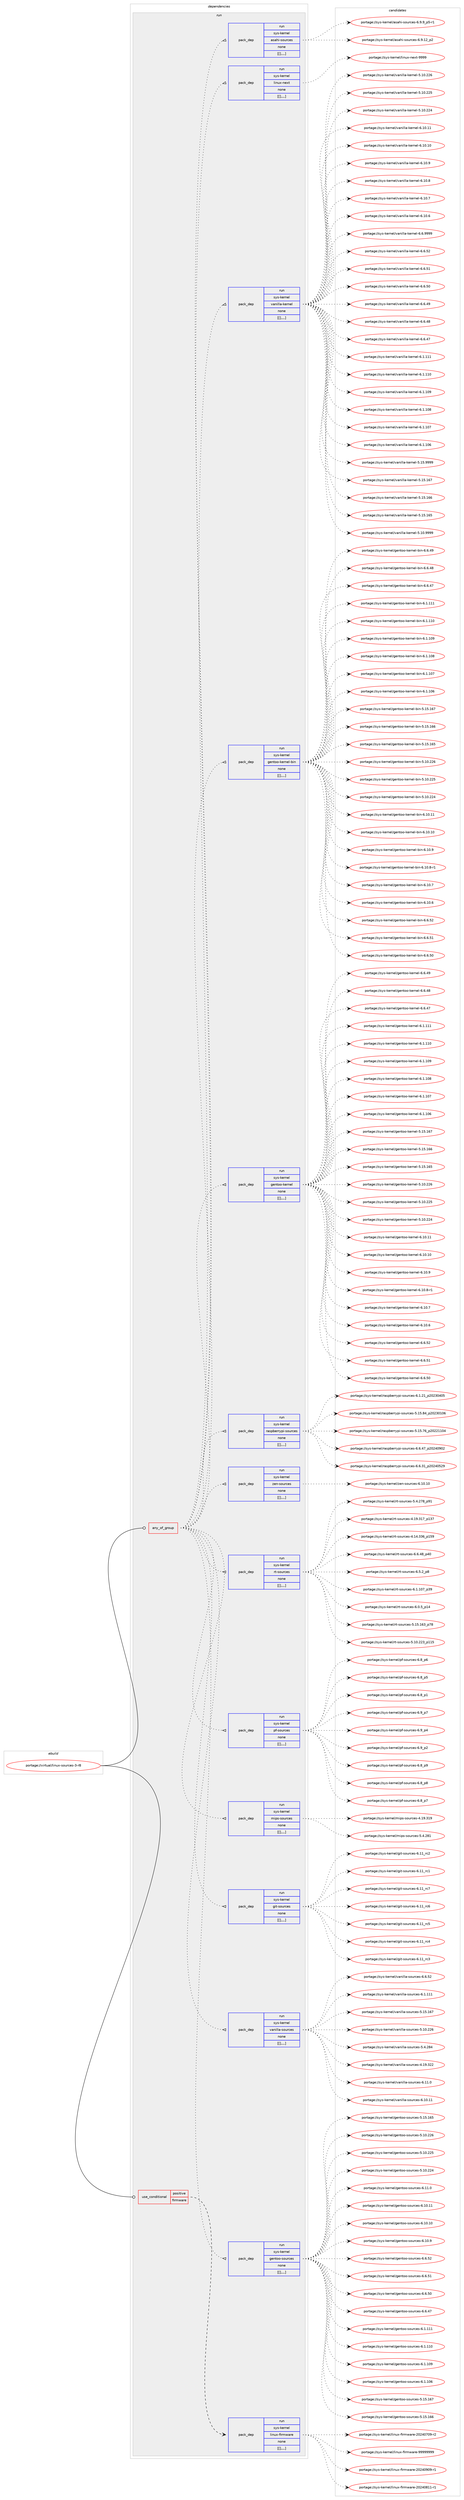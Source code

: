 digraph prolog {

# *************
# Graph options
# *************

newrank=true;
concentrate=true;
compound=true;
graph [rankdir=LR,fontname=Helvetica,fontsize=10,ranksep=1.5];#, ranksep=2.5, nodesep=0.2];
edge  [arrowhead=vee];
node  [fontname=Helvetica,fontsize=10];

# **********
# The ebuild
# **********

subgraph cluster_leftcol {
color=gray;
label=<<i>ebuild</i>>;
id [label="portage://virtual/linux-sources-3-r8", color=red, width=4, href="../virtual/linux-sources-3-r8.svg"];
}

# ****************
# The dependencies
# ****************

subgraph cluster_midcol {
color=gray;
label=<<i>dependencies</i>>;
subgraph cluster_compile {
fillcolor="#eeeeee";
style=filled;
label=<<i>compile</i>>;
}
subgraph cluster_compileandrun {
fillcolor="#eeeeee";
style=filled;
label=<<i>compile and run</i>>;
}
subgraph cluster_run {
fillcolor="#eeeeee";
style=filled;
label=<<i>run</i>>;
subgraph any100 {
dependency28398 [label=<<TABLE BORDER="0" CELLBORDER="1" CELLSPACING="0" CELLPADDING="4"><TR><TD CELLPADDING="10">any_of_group</TD></TR></TABLE>>, shape=none, color=red];subgraph pack17744 {
dependency28399 [label=<<TABLE BORDER="0" CELLBORDER="1" CELLSPACING="0" CELLPADDING="4" WIDTH="220"><TR><TD ROWSPAN="6" CELLPADDING="30">pack_dep</TD></TR><TR><TD WIDTH="110">run</TD></TR><TR><TD>sys-kernel</TD></TR><TR><TD>gentoo-sources</TD></TR><TR><TD>none</TD></TR><TR><TD>[[],,,,]</TD></TR></TABLE>>, shape=none, color=blue];
}
dependency28398:e -> dependency28399:w [weight=20,style="dotted",arrowhead="oinv"];
subgraph pack17745 {
dependency28400 [label=<<TABLE BORDER="0" CELLBORDER="1" CELLSPACING="0" CELLPADDING="4" WIDTH="220"><TR><TD ROWSPAN="6" CELLPADDING="30">pack_dep</TD></TR><TR><TD WIDTH="110">run</TD></TR><TR><TD>sys-kernel</TD></TR><TR><TD>vanilla-sources</TD></TR><TR><TD>none</TD></TR><TR><TD>[[],,,,]</TD></TR></TABLE>>, shape=none, color=blue];
}
dependency28398:e -> dependency28400:w [weight=20,style="dotted",arrowhead="oinv"];
subgraph pack17746 {
dependency28401 [label=<<TABLE BORDER="0" CELLBORDER="1" CELLSPACING="0" CELLPADDING="4" WIDTH="220"><TR><TD ROWSPAN="6" CELLPADDING="30">pack_dep</TD></TR><TR><TD WIDTH="110">run</TD></TR><TR><TD>sys-kernel</TD></TR><TR><TD>git-sources</TD></TR><TR><TD>none</TD></TR><TR><TD>[[],,,,]</TD></TR></TABLE>>, shape=none, color=blue];
}
dependency28398:e -> dependency28401:w [weight=20,style="dotted",arrowhead="oinv"];
subgraph pack17747 {
dependency28402 [label=<<TABLE BORDER="0" CELLBORDER="1" CELLSPACING="0" CELLPADDING="4" WIDTH="220"><TR><TD ROWSPAN="6" CELLPADDING="30">pack_dep</TD></TR><TR><TD WIDTH="110">run</TD></TR><TR><TD>sys-kernel</TD></TR><TR><TD>mips-sources</TD></TR><TR><TD>none</TD></TR><TR><TD>[[],,,,]</TD></TR></TABLE>>, shape=none, color=blue];
}
dependency28398:e -> dependency28402:w [weight=20,style="dotted",arrowhead="oinv"];
subgraph pack17748 {
dependency28403 [label=<<TABLE BORDER="0" CELLBORDER="1" CELLSPACING="0" CELLPADDING="4" WIDTH="220"><TR><TD ROWSPAN="6" CELLPADDING="30">pack_dep</TD></TR><TR><TD WIDTH="110">run</TD></TR><TR><TD>sys-kernel</TD></TR><TR><TD>pf-sources</TD></TR><TR><TD>none</TD></TR><TR><TD>[[],,,,]</TD></TR></TABLE>>, shape=none, color=blue];
}
dependency28398:e -> dependency28403:w [weight=20,style="dotted",arrowhead="oinv"];
subgraph pack17749 {
dependency28404 [label=<<TABLE BORDER="0" CELLBORDER="1" CELLSPACING="0" CELLPADDING="4" WIDTH="220"><TR><TD ROWSPAN="6" CELLPADDING="30">pack_dep</TD></TR><TR><TD WIDTH="110">run</TD></TR><TR><TD>sys-kernel</TD></TR><TR><TD>rt-sources</TD></TR><TR><TD>none</TD></TR><TR><TD>[[],,,,]</TD></TR></TABLE>>, shape=none, color=blue];
}
dependency28398:e -> dependency28404:w [weight=20,style="dotted",arrowhead="oinv"];
subgraph pack17750 {
dependency28405 [label=<<TABLE BORDER="0" CELLBORDER="1" CELLSPACING="0" CELLPADDING="4" WIDTH="220"><TR><TD ROWSPAN="6" CELLPADDING="30">pack_dep</TD></TR><TR><TD WIDTH="110">run</TD></TR><TR><TD>sys-kernel</TD></TR><TR><TD>zen-sources</TD></TR><TR><TD>none</TD></TR><TR><TD>[[],,,,]</TD></TR></TABLE>>, shape=none, color=blue];
}
dependency28398:e -> dependency28405:w [weight=20,style="dotted",arrowhead="oinv"];
subgraph pack17751 {
dependency28406 [label=<<TABLE BORDER="0" CELLBORDER="1" CELLSPACING="0" CELLPADDING="4" WIDTH="220"><TR><TD ROWSPAN="6" CELLPADDING="30">pack_dep</TD></TR><TR><TD WIDTH="110">run</TD></TR><TR><TD>sys-kernel</TD></TR><TR><TD>raspberrypi-sources</TD></TR><TR><TD>none</TD></TR><TR><TD>[[],,,,]</TD></TR></TABLE>>, shape=none, color=blue];
}
dependency28398:e -> dependency28406:w [weight=20,style="dotted",arrowhead="oinv"];
subgraph pack17752 {
dependency28407 [label=<<TABLE BORDER="0" CELLBORDER="1" CELLSPACING="0" CELLPADDING="4" WIDTH="220"><TR><TD ROWSPAN="6" CELLPADDING="30">pack_dep</TD></TR><TR><TD WIDTH="110">run</TD></TR><TR><TD>sys-kernel</TD></TR><TR><TD>gentoo-kernel</TD></TR><TR><TD>none</TD></TR><TR><TD>[[],,,,]</TD></TR></TABLE>>, shape=none, color=blue];
}
dependency28398:e -> dependency28407:w [weight=20,style="dotted",arrowhead="oinv"];
subgraph pack17753 {
dependency28408 [label=<<TABLE BORDER="0" CELLBORDER="1" CELLSPACING="0" CELLPADDING="4" WIDTH="220"><TR><TD ROWSPAN="6" CELLPADDING="30">pack_dep</TD></TR><TR><TD WIDTH="110">run</TD></TR><TR><TD>sys-kernel</TD></TR><TR><TD>gentoo-kernel-bin</TD></TR><TR><TD>none</TD></TR><TR><TD>[[],,,,]</TD></TR></TABLE>>, shape=none, color=blue];
}
dependency28398:e -> dependency28408:w [weight=20,style="dotted",arrowhead="oinv"];
subgraph pack17754 {
dependency28409 [label=<<TABLE BORDER="0" CELLBORDER="1" CELLSPACING="0" CELLPADDING="4" WIDTH="220"><TR><TD ROWSPAN="6" CELLPADDING="30">pack_dep</TD></TR><TR><TD WIDTH="110">run</TD></TR><TR><TD>sys-kernel</TD></TR><TR><TD>vanilla-kernel</TD></TR><TR><TD>none</TD></TR><TR><TD>[[],,,,]</TD></TR></TABLE>>, shape=none, color=blue];
}
dependency28398:e -> dependency28409:w [weight=20,style="dotted",arrowhead="oinv"];
subgraph pack17755 {
dependency28410 [label=<<TABLE BORDER="0" CELLBORDER="1" CELLSPACING="0" CELLPADDING="4" WIDTH="220"><TR><TD ROWSPAN="6" CELLPADDING="30">pack_dep</TD></TR><TR><TD WIDTH="110">run</TD></TR><TR><TD>sys-kernel</TD></TR><TR><TD>linux-next</TD></TR><TR><TD>none</TD></TR><TR><TD>[[],,,,]</TD></TR></TABLE>>, shape=none, color=blue];
}
dependency28398:e -> dependency28410:w [weight=20,style="dotted",arrowhead="oinv"];
subgraph pack17756 {
dependency28411 [label=<<TABLE BORDER="0" CELLBORDER="1" CELLSPACING="0" CELLPADDING="4" WIDTH="220"><TR><TD ROWSPAN="6" CELLPADDING="30">pack_dep</TD></TR><TR><TD WIDTH="110">run</TD></TR><TR><TD>sys-kernel</TD></TR><TR><TD>asahi-sources</TD></TR><TR><TD>none</TD></TR><TR><TD>[[],,,,]</TD></TR></TABLE>>, shape=none, color=blue];
}
dependency28398:e -> dependency28411:w [weight=20,style="dotted",arrowhead="oinv"];
}
id:e -> dependency28398:w [weight=20,style="solid",arrowhead="odot"];
subgraph cond10544 {
dependency28412 [label=<<TABLE BORDER="0" CELLBORDER="1" CELLSPACING="0" CELLPADDING="4"><TR><TD ROWSPAN="3" CELLPADDING="10">use_conditional</TD></TR><TR><TD>positive</TD></TR><TR><TD>firmware</TD></TR></TABLE>>, shape=none, color=red];
subgraph pack17757 {
dependency28413 [label=<<TABLE BORDER="0" CELLBORDER="1" CELLSPACING="0" CELLPADDING="4" WIDTH="220"><TR><TD ROWSPAN="6" CELLPADDING="30">pack_dep</TD></TR><TR><TD WIDTH="110">run</TD></TR><TR><TD>sys-kernel</TD></TR><TR><TD>linux-firmware</TD></TR><TR><TD>none</TD></TR><TR><TD>[[],,,,]</TD></TR></TABLE>>, shape=none, color=blue];
}
dependency28412:e -> dependency28413:w [weight=20,style="dashed",arrowhead="vee"];
}
id:e -> dependency28412:w [weight=20,style="solid",arrowhead="odot"];
}
}

# **************
# The candidates
# **************

subgraph cluster_choices {
rank=same;
color=gray;
label=<<i>candidates</i>>;

subgraph choice17744 {
color=black;
nodesep=1;
choice1151211154510710111411010110847103101110116111111451151111171149910111545544649494648 [label="portage://sys-kernel/gentoo-sources-6.11.0", color=red, width=4,href="../sys-kernel/gentoo-sources-6.11.0.svg"];
choice115121115451071011141101011084710310111011611111145115111117114991011154554464948464949 [label="portage://sys-kernel/gentoo-sources-6.10.11", color=red, width=4,href="../sys-kernel/gentoo-sources-6.10.11.svg"];
choice115121115451071011141101011084710310111011611111145115111117114991011154554464948464948 [label="portage://sys-kernel/gentoo-sources-6.10.10", color=red, width=4,href="../sys-kernel/gentoo-sources-6.10.10.svg"];
choice1151211154510710111411010110847103101110116111111451151111171149910111545544649484657 [label="portage://sys-kernel/gentoo-sources-6.10.9", color=red, width=4,href="../sys-kernel/gentoo-sources-6.10.9.svg"];
choice1151211154510710111411010110847103101110116111111451151111171149910111545544654465350 [label="portage://sys-kernel/gentoo-sources-6.6.52", color=red, width=4,href="../sys-kernel/gentoo-sources-6.6.52.svg"];
choice1151211154510710111411010110847103101110116111111451151111171149910111545544654465349 [label="portage://sys-kernel/gentoo-sources-6.6.51", color=red, width=4,href="../sys-kernel/gentoo-sources-6.6.51.svg"];
choice1151211154510710111411010110847103101110116111111451151111171149910111545544654465348 [label="portage://sys-kernel/gentoo-sources-6.6.50", color=red, width=4,href="../sys-kernel/gentoo-sources-6.6.50.svg"];
choice1151211154510710111411010110847103101110116111111451151111171149910111545544654465255 [label="portage://sys-kernel/gentoo-sources-6.6.47", color=red, width=4,href="../sys-kernel/gentoo-sources-6.6.47.svg"];
choice115121115451071011141101011084710310111011611111145115111117114991011154554464946494949 [label="portage://sys-kernel/gentoo-sources-6.1.111", color=red, width=4,href="../sys-kernel/gentoo-sources-6.1.111.svg"];
choice115121115451071011141101011084710310111011611111145115111117114991011154554464946494948 [label="portage://sys-kernel/gentoo-sources-6.1.110", color=red, width=4,href="../sys-kernel/gentoo-sources-6.1.110.svg"];
choice115121115451071011141101011084710310111011611111145115111117114991011154554464946494857 [label="portage://sys-kernel/gentoo-sources-6.1.109", color=red, width=4,href="../sys-kernel/gentoo-sources-6.1.109.svg"];
choice115121115451071011141101011084710310111011611111145115111117114991011154554464946494854 [label="portage://sys-kernel/gentoo-sources-6.1.106", color=red, width=4,href="../sys-kernel/gentoo-sources-6.1.106.svg"];
choice11512111545107101114110101108471031011101161111114511511111711499101115455346495346495455 [label="portage://sys-kernel/gentoo-sources-5.15.167", color=red, width=4,href="../sys-kernel/gentoo-sources-5.15.167.svg"];
choice11512111545107101114110101108471031011101161111114511511111711499101115455346495346495454 [label="portage://sys-kernel/gentoo-sources-5.15.166", color=red, width=4,href="../sys-kernel/gentoo-sources-5.15.166.svg"];
choice11512111545107101114110101108471031011101161111114511511111711499101115455346495346495453 [label="portage://sys-kernel/gentoo-sources-5.15.165", color=red, width=4,href="../sys-kernel/gentoo-sources-5.15.165.svg"];
choice11512111545107101114110101108471031011101161111114511511111711499101115455346494846505054 [label="portage://sys-kernel/gentoo-sources-5.10.226", color=red, width=4,href="../sys-kernel/gentoo-sources-5.10.226.svg"];
choice11512111545107101114110101108471031011101161111114511511111711499101115455346494846505053 [label="portage://sys-kernel/gentoo-sources-5.10.225", color=red, width=4,href="../sys-kernel/gentoo-sources-5.10.225.svg"];
choice11512111545107101114110101108471031011101161111114511511111711499101115455346494846505052 [label="portage://sys-kernel/gentoo-sources-5.10.224", color=red, width=4,href="../sys-kernel/gentoo-sources-5.10.224.svg"];
dependency28399:e -> choice1151211154510710111411010110847103101110116111111451151111171149910111545544649494648:w [style=dotted,weight="100"];
dependency28399:e -> choice115121115451071011141101011084710310111011611111145115111117114991011154554464948464949:w [style=dotted,weight="100"];
dependency28399:e -> choice115121115451071011141101011084710310111011611111145115111117114991011154554464948464948:w [style=dotted,weight="100"];
dependency28399:e -> choice1151211154510710111411010110847103101110116111111451151111171149910111545544649484657:w [style=dotted,weight="100"];
dependency28399:e -> choice1151211154510710111411010110847103101110116111111451151111171149910111545544654465350:w [style=dotted,weight="100"];
dependency28399:e -> choice1151211154510710111411010110847103101110116111111451151111171149910111545544654465349:w [style=dotted,weight="100"];
dependency28399:e -> choice1151211154510710111411010110847103101110116111111451151111171149910111545544654465348:w [style=dotted,weight="100"];
dependency28399:e -> choice1151211154510710111411010110847103101110116111111451151111171149910111545544654465255:w [style=dotted,weight="100"];
dependency28399:e -> choice115121115451071011141101011084710310111011611111145115111117114991011154554464946494949:w [style=dotted,weight="100"];
dependency28399:e -> choice115121115451071011141101011084710310111011611111145115111117114991011154554464946494948:w [style=dotted,weight="100"];
dependency28399:e -> choice115121115451071011141101011084710310111011611111145115111117114991011154554464946494857:w [style=dotted,weight="100"];
dependency28399:e -> choice115121115451071011141101011084710310111011611111145115111117114991011154554464946494854:w [style=dotted,weight="100"];
dependency28399:e -> choice11512111545107101114110101108471031011101161111114511511111711499101115455346495346495455:w [style=dotted,weight="100"];
dependency28399:e -> choice11512111545107101114110101108471031011101161111114511511111711499101115455346495346495454:w [style=dotted,weight="100"];
dependency28399:e -> choice11512111545107101114110101108471031011101161111114511511111711499101115455346495346495453:w [style=dotted,weight="100"];
dependency28399:e -> choice11512111545107101114110101108471031011101161111114511511111711499101115455346494846505054:w [style=dotted,weight="100"];
dependency28399:e -> choice11512111545107101114110101108471031011101161111114511511111711499101115455346494846505053:w [style=dotted,weight="100"];
dependency28399:e -> choice11512111545107101114110101108471031011101161111114511511111711499101115455346494846505052:w [style=dotted,weight="100"];
}
subgraph choice17745 {
color=black;
nodesep=1;
choice11512111545107101114110101108471189711010510810897451151111171149910111545544649494648 [label="portage://sys-kernel/vanilla-sources-6.11.0", color=red, width=4,href="../sys-kernel/vanilla-sources-6.11.0.svg"];
choice1151211154510710111411010110847118971101051081089745115111117114991011154554464948464949 [label="portage://sys-kernel/vanilla-sources-6.10.11", color=red, width=4,href="../sys-kernel/vanilla-sources-6.10.11.svg"];
choice11512111545107101114110101108471189711010510810897451151111171149910111545544654465350 [label="portage://sys-kernel/vanilla-sources-6.6.52", color=red, width=4,href="../sys-kernel/vanilla-sources-6.6.52.svg"];
choice1151211154510710111411010110847118971101051081089745115111117114991011154554464946494949 [label="portage://sys-kernel/vanilla-sources-6.1.111", color=red, width=4,href="../sys-kernel/vanilla-sources-6.1.111.svg"];
choice115121115451071011141101011084711897110105108108974511511111711499101115455346495346495455 [label="portage://sys-kernel/vanilla-sources-5.15.167", color=red, width=4,href="../sys-kernel/vanilla-sources-5.15.167.svg"];
choice115121115451071011141101011084711897110105108108974511511111711499101115455346494846505054 [label="portage://sys-kernel/vanilla-sources-5.10.226", color=red, width=4,href="../sys-kernel/vanilla-sources-5.10.226.svg"];
choice1151211154510710111411010110847118971101051081089745115111117114991011154553465246505652 [label="portage://sys-kernel/vanilla-sources-5.4.284", color=red, width=4,href="../sys-kernel/vanilla-sources-5.4.284.svg"];
choice115121115451071011141101011084711897110105108108974511511111711499101115455246495746515050 [label="portage://sys-kernel/vanilla-sources-4.19.322", color=red, width=4,href="../sys-kernel/vanilla-sources-4.19.322.svg"];
dependency28400:e -> choice11512111545107101114110101108471189711010510810897451151111171149910111545544649494648:w [style=dotted,weight="100"];
dependency28400:e -> choice1151211154510710111411010110847118971101051081089745115111117114991011154554464948464949:w [style=dotted,weight="100"];
dependency28400:e -> choice11512111545107101114110101108471189711010510810897451151111171149910111545544654465350:w [style=dotted,weight="100"];
dependency28400:e -> choice1151211154510710111411010110847118971101051081089745115111117114991011154554464946494949:w [style=dotted,weight="100"];
dependency28400:e -> choice115121115451071011141101011084711897110105108108974511511111711499101115455346495346495455:w [style=dotted,weight="100"];
dependency28400:e -> choice115121115451071011141101011084711897110105108108974511511111711499101115455346494846505054:w [style=dotted,weight="100"];
dependency28400:e -> choice1151211154510710111411010110847118971101051081089745115111117114991011154553465246505652:w [style=dotted,weight="100"];
dependency28400:e -> choice115121115451071011141101011084711897110105108108974511511111711499101115455246495746515050:w [style=dotted,weight="100"];
}
subgraph choice17746 {
color=black;
nodesep=1;
choice115121115451071011141101011084710310511645115111117114991011154554464949951149955 [label="portage://sys-kernel/git-sources-6.11_rc7", color=red, width=4,href="../sys-kernel/git-sources-6.11_rc7.svg"];
choice115121115451071011141101011084710310511645115111117114991011154554464949951149954 [label="portage://sys-kernel/git-sources-6.11_rc6", color=red, width=4,href="../sys-kernel/git-sources-6.11_rc6.svg"];
choice115121115451071011141101011084710310511645115111117114991011154554464949951149953 [label="portage://sys-kernel/git-sources-6.11_rc5", color=red, width=4,href="../sys-kernel/git-sources-6.11_rc5.svg"];
choice115121115451071011141101011084710310511645115111117114991011154554464949951149952 [label="portage://sys-kernel/git-sources-6.11_rc4", color=red, width=4,href="../sys-kernel/git-sources-6.11_rc4.svg"];
choice115121115451071011141101011084710310511645115111117114991011154554464949951149951 [label="portage://sys-kernel/git-sources-6.11_rc3", color=red, width=4,href="../sys-kernel/git-sources-6.11_rc3.svg"];
choice115121115451071011141101011084710310511645115111117114991011154554464949951149950 [label="portage://sys-kernel/git-sources-6.11_rc2", color=red, width=4,href="../sys-kernel/git-sources-6.11_rc2.svg"];
choice115121115451071011141101011084710310511645115111117114991011154554464949951149949 [label="portage://sys-kernel/git-sources-6.11_rc1", color=red, width=4,href="../sys-kernel/git-sources-6.11_rc1.svg"];
dependency28401:e -> choice115121115451071011141101011084710310511645115111117114991011154554464949951149955:w [style=dotted,weight="100"];
dependency28401:e -> choice115121115451071011141101011084710310511645115111117114991011154554464949951149954:w [style=dotted,weight="100"];
dependency28401:e -> choice115121115451071011141101011084710310511645115111117114991011154554464949951149953:w [style=dotted,weight="100"];
dependency28401:e -> choice115121115451071011141101011084710310511645115111117114991011154554464949951149952:w [style=dotted,weight="100"];
dependency28401:e -> choice115121115451071011141101011084710310511645115111117114991011154554464949951149951:w [style=dotted,weight="100"];
dependency28401:e -> choice115121115451071011141101011084710310511645115111117114991011154554464949951149950:w [style=dotted,weight="100"];
dependency28401:e -> choice115121115451071011141101011084710310511645115111117114991011154554464949951149949:w [style=dotted,weight="100"];
}
subgraph choice17747 {
color=black;
nodesep=1;
choice115121115451071011141101011084710910511211545115111117114991011154553465246505649 [label="portage://sys-kernel/mips-sources-5.4.281", color=red, width=4,href="../sys-kernel/mips-sources-5.4.281.svg"];
choice11512111545107101114110101108471091051121154511511111711499101115455246495746514957 [label="portage://sys-kernel/mips-sources-4.19.319", color=red, width=4,href="../sys-kernel/mips-sources-4.19.319.svg"];
dependency28402:e -> choice115121115451071011141101011084710910511211545115111117114991011154553465246505649:w [style=dotted,weight="100"];
dependency28402:e -> choice11512111545107101114110101108471091051121154511511111711499101115455246495746514957:w [style=dotted,weight="100"];
}
subgraph choice17748 {
color=black;
nodesep=1;
choice11512111545107101114110101108471121024511511111711499101115455446579511255 [label="portage://sys-kernel/pf-sources-6.9_p7", color=red, width=4,href="../sys-kernel/pf-sources-6.9_p7.svg"];
choice11512111545107101114110101108471121024511511111711499101115455446579511252 [label="portage://sys-kernel/pf-sources-6.9_p4", color=red, width=4,href="../sys-kernel/pf-sources-6.9_p4.svg"];
choice11512111545107101114110101108471121024511511111711499101115455446579511250 [label="portage://sys-kernel/pf-sources-6.9_p2", color=red, width=4,href="../sys-kernel/pf-sources-6.9_p2.svg"];
choice11512111545107101114110101108471121024511511111711499101115455446569511257 [label="portage://sys-kernel/pf-sources-6.8_p9", color=red, width=4,href="../sys-kernel/pf-sources-6.8_p9.svg"];
choice11512111545107101114110101108471121024511511111711499101115455446569511256 [label="portage://sys-kernel/pf-sources-6.8_p8", color=red, width=4,href="../sys-kernel/pf-sources-6.8_p8.svg"];
choice11512111545107101114110101108471121024511511111711499101115455446569511255 [label="portage://sys-kernel/pf-sources-6.8_p7", color=red, width=4,href="../sys-kernel/pf-sources-6.8_p7.svg"];
choice11512111545107101114110101108471121024511511111711499101115455446569511254 [label="portage://sys-kernel/pf-sources-6.8_p6", color=red, width=4,href="../sys-kernel/pf-sources-6.8_p6.svg"];
choice11512111545107101114110101108471121024511511111711499101115455446569511253 [label="portage://sys-kernel/pf-sources-6.8_p5", color=red, width=4,href="../sys-kernel/pf-sources-6.8_p5.svg"];
choice11512111545107101114110101108471121024511511111711499101115455446569511249 [label="portage://sys-kernel/pf-sources-6.8_p1", color=red, width=4,href="../sys-kernel/pf-sources-6.8_p1.svg"];
dependency28403:e -> choice11512111545107101114110101108471121024511511111711499101115455446579511255:w [style=dotted,weight="100"];
dependency28403:e -> choice11512111545107101114110101108471121024511511111711499101115455446579511252:w [style=dotted,weight="100"];
dependency28403:e -> choice11512111545107101114110101108471121024511511111711499101115455446579511250:w [style=dotted,weight="100"];
dependency28403:e -> choice11512111545107101114110101108471121024511511111711499101115455446569511257:w [style=dotted,weight="100"];
dependency28403:e -> choice11512111545107101114110101108471121024511511111711499101115455446569511256:w [style=dotted,weight="100"];
dependency28403:e -> choice11512111545107101114110101108471121024511511111711499101115455446569511255:w [style=dotted,weight="100"];
dependency28403:e -> choice11512111545107101114110101108471121024511511111711499101115455446569511254:w [style=dotted,weight="100"];
dependency28403:e -> choice11512111545107101114110101108471121024511511111711499101115455446569511253:w [style=dotted,weight="100"];
dependency28403:e -> choice11512111545107101114110101108471121024511511111711499101115455446569511249:w [style=dotted,weight="100"];
}
subgraph choice17749 {
color=black;
nodesep=1;
choice1151211154510710111411010110847114116451151111171149910111545544654465256951125248 [label="portage://sys-kernel/rt-sources-6.6.48_p40", color=red, width=4,href="../sys-kernel/rt-sources-6.6.48_p40.svg"];
choice115121115451071011141101011084711411645115111117114991011154554465346509511256 [label="portage://sys-kernel/rt-sources-6.5.2_p8", color=red, width=4,href="../sys-kernel/rt-sources-6.5.2_p8.svg"];
choice115121115451071011141101011084711411645115111117114991011154554464946494855951125157 [label="portage://sys-kernel/rt-sources-6.1.107_p39", color=red, width=4,href="../sys-kernel/rt-sources-6.1.107_p39.svg"];
choice11512111545107101114110101108471141164511511111711499101115455446484653951124952 [label="portage://sys-kernel/rt-sources-6.0.5_p14", color=red, width=4,href="../sys-kernel/rt-sources-6.0.5_p14.svg"];
choice11512111545107101114110101108471141164511511111711499101115455346495346495451951125556 [label="portage://sys-kernel/rt-sources-5.15.163_p78", color=red, width=4,href="../sys-kernel/rt-sources-5.15.163_p78.svg"];
choice1151211154510710111411010110847114116451151111171149910111545534649484650505195112494953 [label="portage://sys-kernel/rt-sources-5.10.223_p115", color=red, width=4,href="../sys-kernel/rt-sources-5.10.223_p115.svg"];
choice115121115451071011141101011084711411645115111117114991011154553465246505556951125749 [label="portage://sys-kernel/rt-sources-5.4.278_p91", color=red, width=4,href="../sys-kernel/rt-sources-5.4.278_p91.svg"];
choice1151211154510710111411010110847114116451151111171149910111545524649574651495595112495155 [label="portage://sys-kernel/rt-sources-4.19.317_p137", color=red, width=4,href="../sys-kernel/rt-sources-4.19.317_p137.svg"];
choice1151211154510710111411010110847114116451151111171149910111545524649524651515495112495357 [label="portage://sys-kernel/rt-sources-4.14.336_p159", color=red, width=4,href="../sys-kernel/rt-sources-4.14.336_p159.svg"];
dependency28404:e -> choice1151211154510710111411010110847114116451151111171149910111545544654465256951125248:w [style=dotted,weight="100"];
dependency28404:e -> choice115121115451071011141101011084711411645115111117114991011154554465346509511256:w [style=dotted,weight="100"];
dependency28404:e -> choice115121115451071011141101011084711411645115111117114991011154554464946494855951125157:w [style=dotted,weight="100"];
dependency28404:e -> choice11512111545107101114110101108471141164511511111711499101115455446484653951124952:w [style=dotted,weight="100"];
dependency28404:e -> choice11512111545107101114110101108471141164511511111711499101115455346495346495451951125556:w [style=dotted,weight="100"];
dependency28404:e -> choice1151211154510710111411010110847114116451151111171149910111545534649484650505195112494953:w [style=dotted,weight="100"];
dependency28404:e -> choice115121115451071011141101011084711411645115111117114991011154553465246505556951125749:w [style=dotted,weight="100"];
dependency28404:e -> choice1151211154510710111411010110847114116451151111171149910111545524649574651495595112495155:w [style=dotted,weight="100"];
dependency28404:e -> choice1151211154510710111411010110847114116451151111171149910111545524649524651515495112495357:w [style=dotted,weight="100"];
}
subgraph choice17750 {
color=black;
nodesep=1;
choice115121115451071011141101011084712210111045115111117114991011154554464948464948 [label="portage://sys-kernel/zen-sources-6.10.10", color=red, width=4,href="../sys-kernel/zen-sources-6.10.10.svg"];
dependency28405:e -> choice115121115451071011141101011084712210111045115111117114991011154554464948464948:w [style=dotted,weight="100"];
}
subgraph choice17751 {
color=black;
nodesep=1;
choice11512111545107101114110101108471149711511298101114114121112105451151111171149910111545544654465255951125048505248574850 [label="portage://sys-kernel/raspberrypi-sources-6.6.47_p20240902", color=red, width=4,href="../sys-kernel/raspberrypi-sources-6.6.47_p20240902.svg"];
choice11512111545107101114110101108471149711511298101114114121112105451151111171149910111545544654465149951125048505248535057 [label="portage://sys-kernel/raspberrypi-sources-6.6.31_p20240529", color=red, width=4,href="../sys-kernel/raspberrypi-sources-6.6.31_p20240529.svg"];
choice11512111545107101114110101108471149711511298101114114121112105451151111171149910111545544649465049951125048505148524853 [label="portage://sys-kernel/raspberrypi-sources-6.1.21_p20230405", color=red, width=4,href="../sys-kernel/raspberrypi-sources-6.1.21_p20230405.svg"];
choice1151211154510710111411010110847114971151129810111411412111210545115111117114991011154553464953465652951125048505148494854 [label="portage://sys-kernel/raspberrypi-sources-5.15.84_p20230106", color=red, width=4,href="../sys-kernel/raspberrypi-sources-5.15.84_p20230106.svg"];
choice1151211154510710111411010110847114971151129810111411412111210545115111117114991011154553464953465554951125048505049494852 [label="portage://sys-kernel/raspberrypi-sources-5.15.76_p20221104", color=red, width=4,href="../sys-kernel/raspberrypi-sources-5.15.76_p20221104.svg"];
dependency28406:e -> choice11512111545107101114110101108471149711511298101114114121112105451151111171149910111545544654465255951125048505248574850:w [style=dotted,weight="100"];
dependency28406:e -> choice11512111545107101114110101108471149711511298101114114121112105451151111171149910111545544654465149951125048505248535057:w [style=dotted,weight="100"];
dependency28406:e -> choice11512111545107101114110101108471149711511298101114114121112105451151111171149910111545544649465049951125048505148524853:w [style=dotted,weight="100"];
dependency28406:e -> choice1151211154510710111411010110847114971151129810111411412111210545115111117114991011154553464953465652951125048505148494854:w [style=dotted,weight="100"];
dependency28406:e -> choice1151211154510710111411010110847114971151129810111411412111210545115111117114991011154553464953465554951125048505049494852:w [style=dotted,weight="100"];
}
subgraph choice17752 {
color=black;
nodesep=1;
choice1151211154510710111411010110847103101110116111111451071011141101011084554464948464949 [label="portage://sys-kernel/gentoo-kernel-6.10.11", color=red, width=4,href="../sys-kernel/gentoo-kernel-6.10.11.svg"];
choice1151211154510710111411010110847103101110116111111451071011141101011084554464948464948 [label="portage://sys-kernel/gentoo-kernel-6.10.10", color=red, width=4,href="../sys-kernel/gentoo-kernel-6.10.10.svg"];
choice11512111545107101114110101108471031011101161111114510710111411010110845544649484657 [label="portage://sys-kernel/gentoo-kernel-6.10.9", color=red, width=4,href="../sys-kernel/gentoo-kernel-6.10.9.svg"];
choice115121115451071011141101011084710310111011611111145107101114110101108455446494846564511449 [label="portage://sys-kernel/gentoo-kernel-6.10.8-r1", color=red, width=4,href="../sys-kernel/gentoo-kernel-6.10.8-r1.svg"];
choice11512111545107101114110101108471031011101161111114510710111411010110845544649484655 [label="portage://sys-kernel/gentoo-kernel-6.10.7", color=red, width=4,href="../sys-kernel/gentoo-kernel-6.10.7.svg"];
choice11512111545107101114110101108471031011101161111114510710111411010110845544649484654 [label="portage://sys-kernel/gentoo-kernel-6.10.6", color=red, width=4,href="../sys-kernel/gentoo-kernel-6.10.6.svg"];
choice11512111545107101114110101108471031011101161111114510710111411010110845544654465350 [label="portage://sys-kernel/gentoo-kernel-6.6.52", color=red, width=4,href="../sys-kernel/gentoo-kernel-6.6.52.svg"];
choice11512111545107101114110101108471031011101161111114510710111411010110845544654465349 [label="portage://sys-kernel/gentoo-kernel-6.6.51", color=red, width=4,href="../sys-kernel/gentoo-kernel-6.6.51.svg"];
choice11512111545107101114110101108471031011101161111114510710111411010110845544654465348 [label="portage://sys-kernel/gentoo-kernel-6.6.50", color=red, width=4,href="../sys-kernel/gentoo-kernel-6.6.50.svg"];
choice11512111545107101114110101108471031011101161111114510710111411010110845544654465257 [label="portage://sys-kernel/gentoo-kernel-6.6.49", color=red, width=4,href="../sys-kernel/gentoo-kernel-6.6.49.svg"];
choice11512111545107101114110101108471031011101161111114510710111411010110845544654465256 [label="portage://sys-kernel/gentoo-kernel-6.6.48", color=red, width=4,href="../sys-kernel/gentoo-kernel-6.6.48.svg"];
choice11512111545107101114110101108471031011101161111114510710111411010110845544654465255 [label="portage://sys-kernel/gentoo-kernel-6.6.47", color=red, width=4,href="../sys-kernel/gentoo-kernel-6.6.47.svg"];
choice1151211154510710111411010110847103101110116111111451071011141101011084554464946494949 [label="portage://sys-kernel/gentoo-kernel-6.1.111", color=red, width=4,href="../sys-kernel/gentoo-kernel-6.1.111.svg"];
choice1151211154510710111411010110847103101110116111111451071011141101011084554464946494948 [label="portage://sys-kernel/gentoo-kernel-6.1.110", color=red, width=4,href="../sys-kernel/gentoo-kernel-6.1.110.svg"];
choice1151211154510710111411010110847103101110116111111451071011141101011084554464946494857 [label="portage://sys-kernel/gentoo-kernel-6.1.109", color=red, width=4,href="../sys-kernel/gentoo-kernel-6.1.109.svg"];
choice1151211154510710111411010110847103101110116111111451071011141101011084554464946494856 [label="portage://sys-kernel/gentoo-kernel-6.1.108", color=red, width=4,href="../sys-kernel/gentoo-kernel-6.1.108.svg"];
choice1151211154510710111411010110847103101110116111111451071011141101011084554464946494855 [label="portage://sys-kernel/gentoo-kernel-6.1.107", color=red, width=4,href="../sys-kernel/gentoo-kernel-6.1.107.svg"];
choice1151211154510710111411010110847103101110116111111451071011141101011084554464946494854 [label="portage://sys-kernel/gentoo-kernel-6.1.106", color=red, width=4,href="../sys-kernel/gentoo-kernel-6.1.106.svg"];
choice115121115451071011141101011084710310111011611111145107101114110101108455346495346495455 [label="portage://sys-kernel/gentoo-kernel-5.15.167", color=red, width=4,href="../sys-kernel/gentoo-kernel-5.15.167.svg"];
choice115121115451071011141101011084710310111011611111145107101114110101108455346495346495454 [label="portage://sys-kernel/gentoo-kernel-5.15.166", color=red, width=4,href="../sys-kernel/gentoo-kernel-5.15.166.svg"];
choice115121115451071011141101011084710310111011611111145107101114110101108455346495346495453 [label="portage://sys-kernel/gentoo-kernel-5.15.165", color=red, width=4,href="../sys-kernel/gentoo-kernel-5.15.165.svg"];
choice115121115451071011141101011084710310111011611111145107101114110101108455346494846505054 [label="portage://sys-kernel/gentoo-kernel-5.10.226", color=red, width=4,href="../sys-kernel/gentoo-kernel-5.10.226.svg"];
choice115121115451071011141101011084710310111011611111145107101114110101108455346494846505053 [label="portage://sys-kernel/gentoo-kernel-5.10.225", color=red, width=4,href="../sys-kernel/gentoo-kernel-5.10.225.svg"];
choice115121115451071011141101011084710310111011611111145107101114110101108455346494846505052 [label="portage://sys-kernel/gentoo-kernel-5.10.224", color=red, width=4,href="../sys-kernel/gentoo-kernel-5.10.224.svg"];
dependency28407:e -> choice1151211154510710111411010110847103101110116111111451071011141101011084554464948464949:w [style=dotted,weight="100"];
dependency28407:e -> choice1151211154510710111411010110847103101110116111111451071011141101011084554464948464948:w [style=dotted,weight="100"];
dependency28407:e -> choice11512111545107101114110101108471031011101161111114510710111411010110845544649484657:w [style=dotted,weight="100"];
dependency28407:e -> choice115121115451071011141101011084710310111011611111145107101114110101108455446494846564511449:w [style=dotted,weight="100"];
dependency28407:e -> choice11512111545107101114110101108471031011101161111114510710111411010110845544649484655:w [style=dotted,weight="100"];
dependency28407:e -> choice11512111545107101114110101108471031011101161111114510710111411010110845544649484654:w [style=dotted,weight="100"];
dependency28407:e -> choice11512111545107101114110101108471031011101161111114510710111411010110845544654465350:w [style=dotted,weight="100"];
dependency28407:e -> choice11512111545107101114110101108471031011101161111114510710111411010110845544654465349:w [style=dotted,weight="100"];
dependency28407:e -> choice11512111545107101114110101108471031011101161111114510710111411010110845544654465348:w [style=dotted,weight="100"];
dependency28407:e -> choice11512111545107101114110101108471031011101161111114510710111411010110845544654465257:w [style=dotted,weight="100"];
dependency28407:e -> choice11512111545107101114110101108471031011101161111114510710111411010110845544654465256:w [style=dotted,weight="100"];
dependency28407:e -> choice11512111545107101114110101108471031011101161111114510710111411010110845544654465255:w [style=dotted,weight="100"];
dependency28407:e -> choice1151211154510710111411010110847103101110116111111451071011141101011084554464946494949:w [style=dotted,weight="100"];
dependency28407:e -> choice1151211154510710111411010110847103101110116111111451071011141101011084554464946494948:w [style=dotted,weight="100"];
dependency28407:e -> choice1151211154510710111411010110847103101110116111111451071011141101011084554464946494857:w [style=dotted,weight="100"];
dependency28407:e -> choice1151211154510710111411010110847103101110116111111451071011141101011084554464946494856:w [style=dotted,weight="100"];
dependency28407:e -> choice1151211154510710111411010110847103101110116111111451071011141101011084554464946494855:w [style=dotted,weight="100"];
dependency28407:e -> choice1151211154510710111411010110847103101110116111111451071011141101011084554464946494854:w [style=dotted,weight="100"];
dependency28407:e -> choice115121115451071011141101011084710310111011611111145107101114110101108455346495346495455:w [style=dotted,weight="100"];
dependency28407:e -> choice115121115451071011141101011084710310111011611111145107101114110101108455346495346495454:w [style=dotted,weight="100"];
dependency28407:e -> choice115121115451071011141101011084710310111011611111145107101114110101108455346495346495453:w [style=dotted,weight="100"];
dependency28407:e -> choice115121115451071011141101011084710310111011611111145107101114110101108455346494846505054:w [style=dotted,weight="100"];
dependency28407:e -> choice115121115451071011141101011084710310111011611111145107101114110101108455346494846505053:w [style=dotted,weight="100"];
dependency28407:e -> choice115121115451071011141101011084710310111011611111145107101114110101108455346494846505052:w [style=dotted,weight="100"];
}
subgraph choice17753 {
color=black;
nodesep=1;
choice11512111545107101114110101108471031011101161111114510710111411010110845981051104554464948464949 [label="portage://sys-kernel/gentoo-kernel-bin-6.10.11", color=red, width=4,href="../sys-kernel/gentoo-kernel-bin-6.10.11.svg"];
choice11512111545107101114110101108471031011101161111114510710111411010110845981051104554464948464948 [label="portage://sys-kernel/gentoo-kernel-bin-6.10.10", color=red, width=4,href="../sys-kernel/gentoo-kernel-bin-6.10.10.svg"];
choice115121115451071011141101011084710310111011611111145107101114110101108459810511045544649484657 [label="portage://sys-kernel/gentoo-kernel-bin-6.10.9", color=red, width=4,href="../sys-kernel/gentoo-kernel-bin-6.10.9.svg"];
choice1151211154510710111411010110847103101110116111111451071011141101011084598105110455446494846564511449 [label="portage://sys-kernel/gentoo-kernel-bin-6.10.8-r1", color=red, width=4,href="../sys-kernel/gentoo-kernel-bin-6.10.8-r1.svg"];
choice115121115451071011141101011084710310111011611111145107101114110101108459810511045544649484655 [label="portage://sys-kernel/gentoo-kernel-bin-6.10.7", color=red, width=4,href="../sys-kernel/gentoo-kernel-bin-6.10.7.svg"];
choice115121115451071011141101011084710310111011611111145107101114110101108459810511045544649484654 [label="portage://sys-kernel/gentoo-kernel-bin-6.10.6", color=red, width=4,href="../sys-kernel/gentoo-kernel-bin-6.10.6.svg"];
choice115121115451071011141101011084710310111011611111145107101114110101108459810511045544654465350 [label="portage://sys-kernel/gentoo-kernel-bin-6.6.52", color=red, width=4,href="../sys-kernel/gentoo-kernel-bin-6.6.52.svg"];
choice115121115451071011141101011084710310111011611111145107101114110101108459810511045544654465349 [label="portage://sys-kernel/gentoo-kernel-bin-6.6.51", color=red, width=4,href="../sys-kernel/gentoo-kernel-bin-6.6.51.svg"];
choice115121115451071011141101011084710310111011611111145107101114110101108459810511045544654465348 [label="portage://sys-kernel/gentoo-kernel-bin-6.6.50", color=red, width=4,href="../sys-kernel/gentoo-kernel-bin-6.6.50.svg"];
choice115121115451071011141101011084710310111011611111145107101114110101108459810511045544654465257 [label="portage://sys-kernel/gentoo-kernel-bin-6.6.49", color=red, width=4,href="../sys-kernel/gentoo-kernel-bin-6.6.49.svg"];
choice115121115451071011141101011084710310111011611111145107101114110101108459810511045544654465256 [label="portage://sys-kernel/gentoo-kernel-bin-6.6.48", color=red, width=4,href="../sys-kernel/gentoo-kernel-bin-6.6.48.svg"];
choice115121115451071011141101011084710310111011611111145107101114110101108459810511045544654465255 [label="portage://sys-kernel/gentoo-kernel-bin-6.6.47", color=red, width=4,href="../sys-kernel/gentoo-kernel-bin-6.6.47.svg"];
choice11512111545107101114110101108471031011101161111114510710111411010110845981051104554464946494949 [label="portage://sys-kernel/gentoo-kernel-bin-6.1.111", color=red, width=4,href="../sys-kernel/gentoo-kernel-bin-6.1.111.svg"];
choice11512111545107101114110101108471031011101161111114510710111411010110845981051104554464946494948 [label="portage://sys-kernel/gentoo-kernel-bin-6.1.110", color=red, width=4,href="../sys-kernel/gentoo-kernel-bin-6.1.110.svg"];
choice11512111545107101114110101108471031011101161111114510710111411010110845981051104554464946494857 [label="portage://sys-kernel/gentoo-kernel-bin-6.1.109", color=red, width=4,href="../sys-kernel/gentoo-kernel-bin-6.1.109.svg"];
choice11512111545107101114110101108471031011101161111114510710111411010110845981051104554464946494856 [label="portage://sys-kernel/gentoo-kernel-bin-6.1.108", color=red, width=4,href="../sys-kernel/gentoo-kernel-bin-6.1.108.svg"];
choice11512111545107101114110101108471031011101161111114510710111411010110845981051104554464946494855 [label="portage://sys-kernel/gentoo-kernel-bin-6.1.107", color=red, width=4,href="../sys-kernel/gentoo-kernel-bin-6.1.107.svg"];
choice11512111545107101114110101108471031011101161111114510710111411010110845981051104554464946494854 [label="portage://sys-kernel/gentoo-kernel-bin-6.1.106", color=red, width=4,href="../sys-kernel/gentoo-kernel-bin-6.1.106.svg"];
choice1151211154510710111411010110847103101110116111111451071011141101011084598105110455346495346495455 [label="portage://sys-kernel/gentoo-kernel-bin-5.15.167", color=red, width=4,href="../sys-kernel/gentoo-kernel-bin-5.15.167.svg"];
choice1151211154510710111411010110847103101110116111111451071011141101011084598105110455346495346495454 [label="portage://sys-kernel/gentoo-kernel-bin-5.15.166", color=red, width=4,href="../sys-kernel/gentoo-kernel-bin-5.15.166.svg"];
choice1151211154510710111411010110847103101110116111111451071011141101011084598105110455346495346495453 [label="portage://sys-kernel/gentoo-kernel-bin-5.15.165", color=red, width=4,href="../sys-kernel/gentoo-kernel-bin-5.15.165.svg"];
choice1151211154510710111411010110847103101110116111111451071011141101011084598105110455346494846505054 [label="portage://sys-kernel/gentoo-kernel-bin-5.10.226", color=red, width=4,href="../sys-kernel/gentoo-kernel-bin-5.10.226.svg"];
choice1151211154510710111411010110847103101110116111111451071011141101011084598105110455346494846505053 [label="portage://sys-kernel/gentoo-kernel-bin-5.10.225", color=red, width=4,href="../sys-kernel/gentoo-kernel-bin-5.10.225.svg"];
choice1151211154510710111411010110847103101110116111111451071011141101011084598105110455346494846505052 [label="portage://sys-kernel/gentoo-kernel-bin-5.10.224", color=red, width=4,href="../sys-kernel/gentoo-kernel-bin-5.10.224.svg"];
dependency28408:e -> choice11512111545107101114110101108471031011101161111114510710111411010110845981051104554464948464949:w [style=dotted,weight="100"];
dependency28408:e -> choice11512111545107101114110101108471031011101161111114510710111411010110845981051104554464948464948:w [style=dotted,weight="100"];
dependency28408:e -> choice115121115451071011141101011084710310111011611111145107101114110101108459810511045544649484657:w [style=dotted,weight="100"];
dependency28408:e -> choice1151211154510710111411010110847103101110116111111451071011141101011084598105110455446494846564511449:w [style=dotted,weight="100"];
dependency28408:e -> choice115121115451071011141101011084710310111011611111145107101114110101108459810511045544649484655:w [style=dotted,weight="100"];
dependency28408:e -> choice115121115451071011141101011084710310111011611111145107101114110101108459810511045544649484654:w [style=dotted,weight="100"];
dependency28408:e -> choice115121115451071011141101011084710310111011611111145107101114110101108459810511045544654465350:w [style=dotted,weight="100"];
dependency28408:e -> choice115121115451071011141101011084710310111011611111145107101114110101108459810511045544654465349:w [style=dotted,weight="100"];
dependency28408:e -> choice115121115451071011141101011084710310111011611111145107101114110101108459810511045544654465348:w [style=dotted,weight="100"];
dependency28408:e -> choice115121115451071011141101011084710310111011611111145107101114110101108459810511045544654465257:w [style=dotted,weight="100"];
dependency28408:e -> choice115121115451071011141101011084710310111011611111145107101114110101108459810511045544654465256:w [style=dotted,weight="100"];
dependency28408:e -> choice115121115451071011141101011084710310111011611111145107101114110101108459810511045544654465255:w [style=dotted,weight="100"];
dependency28408:e -> choice11512111545107101114110101108471031011101161111114510710111411010110845981051104554464946494949:w [style=dotted,weight="100"];
dependency28408:e -> choice11512111545107101114110101108471031011101161111114510710111411010110845981051104554464946494948:w [style=dotted,weight="100"];
dependency28408:e -> choice11512111545107101114110101108471031011101161111114510710111411010110845981051104554464946494857:w [style=dotted,weight="100"];
dependency28408:e -> choice11512111545107101114110101108471031011101161111114510710111411010110845981051104554464946494856:w [style=dotted,weight="100"];
dependency28408:e -> choice11512111545107101114110101108471031011101161111114510710111411010110845981051104554464946494855:w [style=dotted,weight="100"];
dependency28408:e -> choice11512111545107101114110101108471031011101161111114510710111411010110845981051104554464946494854:w [style=dotted,weight="100"];
dependency28408:e -> choice1151211154510710111411010110847103101110116111111451071011141101011084598105110455346495346495455:w [style=dotted,weight="100"];
dependency28408:e -> choice1151211154510710111411010110847103101110116111111451071011141101011084598105110455346495346495454:w [style=dotted,weight="100"];
dependency28408:e -> choice1151211154510710111411010110847103101110116111111451071011141101011084598105110455346495346495453:w [style=dotted,weight="100"];
dependency28408:e -> choice1151211154510710111411010110847103101110116111111451071011141101011084598105110455346494846505054:w [style=dotted,weight="100"];
dependency28408:e -> choice1151211154510710111411010110847103101110116111111451071011141101011084598105110455346494846505053:w [style=dotted,weight="100"];
dependency28408:e -> choice1151211154510710111411010110847103101110116111111451071011141101011084598105110455346494846505052:w [style=dotted,weight="100"];
}
subgraph choice17754 {
color=black;
nodesep=1;
choice11512111545107101114110101108471189711010510810897451071011141101011084554464948464949 [label="portage://sys-kernel/vanilla-kernel-6.10.11", color=red, width=4,href="../sys-kernel/vanilla-kernel-6.10.11.svg"];
choice11512111545107101114110101108471189711010510810897451071011141101011084554464948464948 [label="portage://sys-kernel/vanilla-kernel-6.10.10", color=red, width=4,href="../sys-kernel/vanilla-kernel-6.10.10.svg"];
choice115121115451071011141101011084711897110105108108974510710111411010110845544649484657 [label="portage://sys-kernel/vanilla-kernel-6.10.9", color=red, width=4,href="../sys-kernel/vanilla-kernel-6.10.9.svg"];
choice115121115451071011141101011084711897110105108108974510710111411010110845544649484656 [label="portage://sys-kernel/vanilla-kernel-6.10.8", color=red, width=4,href="../sys-kernel/vanilla-kernel-6.10.8.svg"];
choice115121115451071011141101011084711897110105108108974510710111411010110845544649484655 [label="portage://sys-kernel/vanilla-kernel-6.10.7", color=red, width=4,href="../sys-kernel/vanilla-kernel-6.10.7.svg"];
choice115121115451071011141101011084711897110105108108974510710111411010110845544649484654 [label="portage://sys-kernel/vanilla-kernel-6.10.6", color=red, width=4,href="../sys-kernel/vanilla-kernel-6.10.6.svg"];
choice1151211154510710111411010110847118971101051081089745107101114110101108455446544657575757 [label="portage://sys-kernel/vanilla-kernel-6.6.9999", color=red, width=4,href="../sys-kernel/vanilla-kernel-6.6.9999.svg"];
choice115121115451071011141101011084711897110105108108974510710111411010110845544654465350 [label="portage://sys-kernel/vanilla-kernel-6.6.52", color=red, width=4,href="../sys-kernel/vanilla-kernel-6.6.52.svg"];
choice115121115451071011141101011084711897110105108108974510710111411010110845544654465349 [label="portage://sys-kernel/vanilla-kernel-6.6.51", color=red, width=4,href="../sys-kernel/vanilla-kernel-6.6.51.svg"];
choice115121115451071011141101011084711897110105108108974510710111411010110845544654465348 [label="portage://sys-kernel/vanilla-kernel-6.6.50", color=red, width=4,href="../sys-kernel/vanilla-kernel-6.6.50.svg"];
choice115121115451071011141101011084711897110105108108974510710111411010110845544654465257 [label="portage://sys-kernel/vanilla-kernel-6.6.49", color=red, width=4,href="../sys-kernel/vanilla-kernel-6.6.49.svg"];
choice115121115451071011141101011084711897110105108108974510710111411010110845544654465256 [label="portage://sys-kernel/vanilla-kernel-6.6.48", color=red, width=4,href="../sys-kernel/vanilla-kernel-6.6.48.svg"];
choice115121115451071011141101011084711897110105108108974510710111411010110845544654465255 [label="portage://sys-kernel/vanilla-kernel-6.6.47", color=red, width=4,href="../sys-kernel/vanilla-kernel-6.6.47.svg"];
choice11512111545107101114110101108471189711010510810897451071011141101011084554464946494949 [label="portage://sys-kernel/vanilla-kernel-6.1.111", color=red, width=4,href="../sys-kernel/vanilla-kernel-6.1.111.svg"];
choice11512111545107101114110101108471189711010510810897451071011141101011084554464946494948 [label="portage://sys-kernel/vanilla-kernel-6.1.110", color=red, width=4,href="../sys-kernel/vanilla-kernel-6.1.110.svg"];
choice11512111545107101114110101108471189711010510810897451071011141101011084554464946494857 [label="portage://sys-kernel/vanilla-kernel-6.1.109", color=red, width=4,href="../sys-kernel/vanilla-kernel-6.1.109.svg"];
choice11512111545107101114110101108471189711010510810897451071011141101011084554464946494856 [label="portage://sys-kernel/vanilla-kernel-6.1.108", color=red, width=4,href="../sys-kernel/vanilla-kernel-6.1.108.svg"];
choice11512111545107101114110101108471189711010510810897451071011141101011084554464946494855 [label="portage://sys-kernel/vanilla-kernel-6.1.107", color=red, width=4,href="../sys-kernel/vanilla-kernel-6.1.107.svg"];
choice11512111545107101114110101108471189711010510810897451071011141101011084554464946494854 [label="portage://sys-kernel/vanilla-kernel-6.1.106", color=red, width=4,href="../sys-kernel/vanilla-kernel-6.1.106.svg"];
choice115121115451071011141101011084711897110105108108974510710111411010110845534649534657575757 [label="portage://sys-kernel/vanilla-kernel-5.15.9999", color=red, width=4,href="../sys-kernel/vanilla-kernel-5.15.9999.svg"];
choice1151211154510710111411010110847118971101051081089745107101114110101108455346495346495455 [label="portage://sys-kernel/vanilla-kernel-5.15.167", color=red, width=4,href="../sys-kernel/vanilla-kernel-5.15.167.svg"];
choice1151211154510710111411010110847118971101051081089745107101114110101108455346495346495454 [label="portage://sys-kernel/vanilla-kernel-5.15.166", color=red, width=4,href="../sys-kernel/vanilla-kernel-5.15.166.svg"];
choice1151211154510710111411010110847118971101051081089745107101114110101108455346495346495453 [label="portage://sys-kernel/vanilla-kernel-5.15.165", color=red, width=4,href="../sys-kernel/vanilla-kernel-5.15.165.svg"];
choice115121115451071011141101011084711897110105108108974510710111411010110845534649484657575757 [label="portage://sys-kernel/vanilla-kernel-5.10.9999", color=red, width=4,href="../sys-kernel/vanilla-kernel-5.10.9999.svg"];
choice1151211154510710111411010110847118971101051081089745107101114110101108455346494846505054 [label="portage://sys-kernel/vanilla-kernel-5.10.226", color=red, width=4,href="../sys-kernel/vanilla-kernel-5.10.226.svg"];
choice1151211154510710111411010110847118971101051081089745107101114110101108455346494846505053 [label="portage://sys-kernel/vanilla-kernel-5.10.225", color=red, width=4,href="../sys-kernel/vanilla-kernel-5.10.225.svg"];
choice1151211154510710111411010110847118971101051081089745107101114110101108455346494846505052 [label="portage://sys-kernel/vanilla-kernel-5.10.224", color=red, width=4,href="../sys-kernel/vanilla-kernel-5.10.224.svg"];
dependency28409:e -> choice11512111545107101114110101108471189711010510810897451071011141101011084554464948464949:w [style=dotted,weight="100"];
dependency28409:e -> choice11512111545107101114110101108471189711010510810897451071011141101011084554464948464948:w [style=dotted,weight="100"];
dependency28409:e -> choice115121115451071011141101011084711897110105108108974510710111411010110845544649484657:w [style=dotted,weight="100"];
dependency28409:e -> choice115121115451071011141101011084711897110105108108974510710111411010110845544649484656:w [style=dotted,weight="100"];
dependency28409:e -> choice115121115451071011141101011084711897110105108108974510710111411010110845544649484655:w [style=dotted,weight="100"];
dependency28409:e -> choice115121115451071011141101011084711897110105108108974510710111411010110845544649484654:w [style=dotted,weight="100"];
dependency28409:e -> choice1151211154510710111411010110847118971101051081089745107101114110101108455446544657575757:w [style=dotted,weight="100"];
dependency28409:e -> choice115121115451071011141101011084711897110105108108974510710111411010110845544654465350:w [style=dotted,weight="100"];
dependency28409:e -> choice115121115451071011141101011084711897110105108108974510710111411010110845544654465349:w [style=dotted,weight="100"];
dependency28409:e -> choice115121115451071011141101011084711897110105108108974510710111411010110845544654465348:w [style=dotted,weight="100"];
dependency28409:e -> choice115121115451071011141101011084711897110105108108974510710111411010110845544654465257:w [style=dotted,weight="100"];
dependency28409:e -> choice115121115451071011141101011084711897110105108108974510710111411010110845544654465256:w [style=dotted,weight="100"];
dependency28409:e -> choice115121115451071011141101011084711897110105108108974510710111411010110845544654465255:w [style=dotted,weight="100"];
dependency28409:e -> choice11512111545107101114110101108471189711010510810897451071011141101011084554464946494949:w [style=dotted,weight="100"];
dependency28409:e -> choice11512111545107101114110101108471189711010510810897451071011141101011084554464946494948:w [style=dotted,weight="100"];
dependency28409:e -> choice11512111545107101114110101108471189711010510810897451071011141101011084554464946494857:w [style=dotted,weight="100"];
dependency28409:e -> choice11512111545107101114110101108471189711010510810897451071011141101011084554464946494856:w [style=dotted,weight="100"];
dependency28409:e -> choice11512111545107101114110101108471189711010510810897451071011141101011084554464946494855:w [style=dotted,weight="100"];
dependency28409:e -> choice11512111545107101114110101108471189711010510810897451071011141101011084554464946494854:w [style=dotted,weight="100"];
dependency28409:e -> choice115121115451071011141101011084711897110105108108974510710111411010110845534649534657575757:w [style=dotted,weight="100"];
dependency28409:e -> choice1151211154510710111411010110847118971101051081089745107101114110101108455346495346495455:w [style=dotted,weight="100"];
dependency28409:e -> choice1151211154510710111411010110847118971101051081089745107101114110101108455346495346495454:w [style=dotted,weight="100"];
dependency28409:e -> choice1151211154510710111411010110847118971101051081089745107101114110101108455346495346495453:w [style=dotted,weight="100"];
dependency28409:e -> choice115121115451071011141101011084711897110105108108974510710111411010110845534649484657575757:w [style=dotted,weight="100"];
dependency28409:e -> choice1151211154510710111411010110847118971101051081089745107101114110101108455346494846505054:w [style=dotted,weight="100"];
dependency28409:e -> choice1151211154510710111411010110847118971101051081089745107101114110101108455346494846505053:w [style=dotted,weight="100"];
dependency28409:e -> choice1151211154510710111411010110847118971101051081089745107101114110101108455346494846505052:w [style=dotted,weight="100"];
}
subgraph choice17755 {
color=black;
nodesep=1;
choice1151211154510710111411010110847108105110117120451101011201164557575757 [label="portage://sys-kernel/linux-next-9999", color=red, width=4,href="../sys-kernel/linux-next-9999.svg"];
dependency28410:e -> choice1151211154510710111411010110847108105110117120451101011201164557575757:w [style=dotted,weight="100"];
}
subgraph choice17756 {
color=black;
nodesep=1;
choice115121115451071011141101011084797115971041054511511111711499101115455446574649509511250 [label="portage://sys-kernel/asahi-sources-6.9.12_p2", color=red, width=4,href="../sys-kernel/asahi-sources-6.9.12_p2.svg"];
choice11512111545107101114110101108479711597104105451151111171149910111545544657465795112534511449 [label="portage://sys-kernel/asahi-sources-6.9.9_p5-r1", color=red, width=4,href="../sys-kernel/asahi-sources-6.9.9_p5-r1.svg"];
dependency28411:e -> choice115121115451071011141101011084797115971041054511511111711499101115455446574649509511250:w [style=dotted,weight="100"];
dependency28411:e -> choice11512111545107101114110101108479711597104105451151111171149910111545544657465795112534511449:w [style=dotted,weight="100"];
}
subgraph choice17757 {
color=black;
nodesep=1;
choice11512111545107101114110101108471081051101171204510210511410911997114101455757575757575757 [label="portage://sys-kernel/linux-firmware-99999999", color=red, width=4,href="../sys-kernel/linux-firmware-99999999.svg"];
choice115121115451071011141101011084710810511011712045102105114109119971141014550485052485748574511449 [label="portage://sys-kernel/linux-firmware-20240909-r1", color=red, width=4,href="../sys-kernel/linux-firmware-20240909-r1.svg"];
choice115121115451071011141101011084710810511011712045102105114109119971141014550485052485649494511449 [label="portage://sys-kernel/linux-firmware-20240811-r1", color=red, width=4,href="../sys-kernel/linux-firmware-20240811-r1.svg"];
choice115121115451071011141101011084710810511011712045102105114109119971141014550485052485548574511450 [label="portage://sys-kernel/linux-firmware-20240709-r2", color=red, width=4,href="../sys-kernel/linux-firmware-20240709-r2.svg"];
dependency28413:e -> choice11512111545107101114110101108471081051101171204510210511410911997114101455757575757575757:w [style=dotted,weight="100"];
dependency28413:e -> choice115121115451071011141101011084710810511011712045102105114109119971141014550485052485748574511449:w [style=dotted,weight="100"];
dependency28413:e -> choice115121115451071011141101011084710810511011712045102105114109119971141014550485052485649494511449:w [style=dotted,weight="100"];
dependency28413:e -> choice115121115451071011141101011084710810511011712045102105114109119971141014550485052485548574511450:w [style=dotted,weight="100"];
}
}

}
